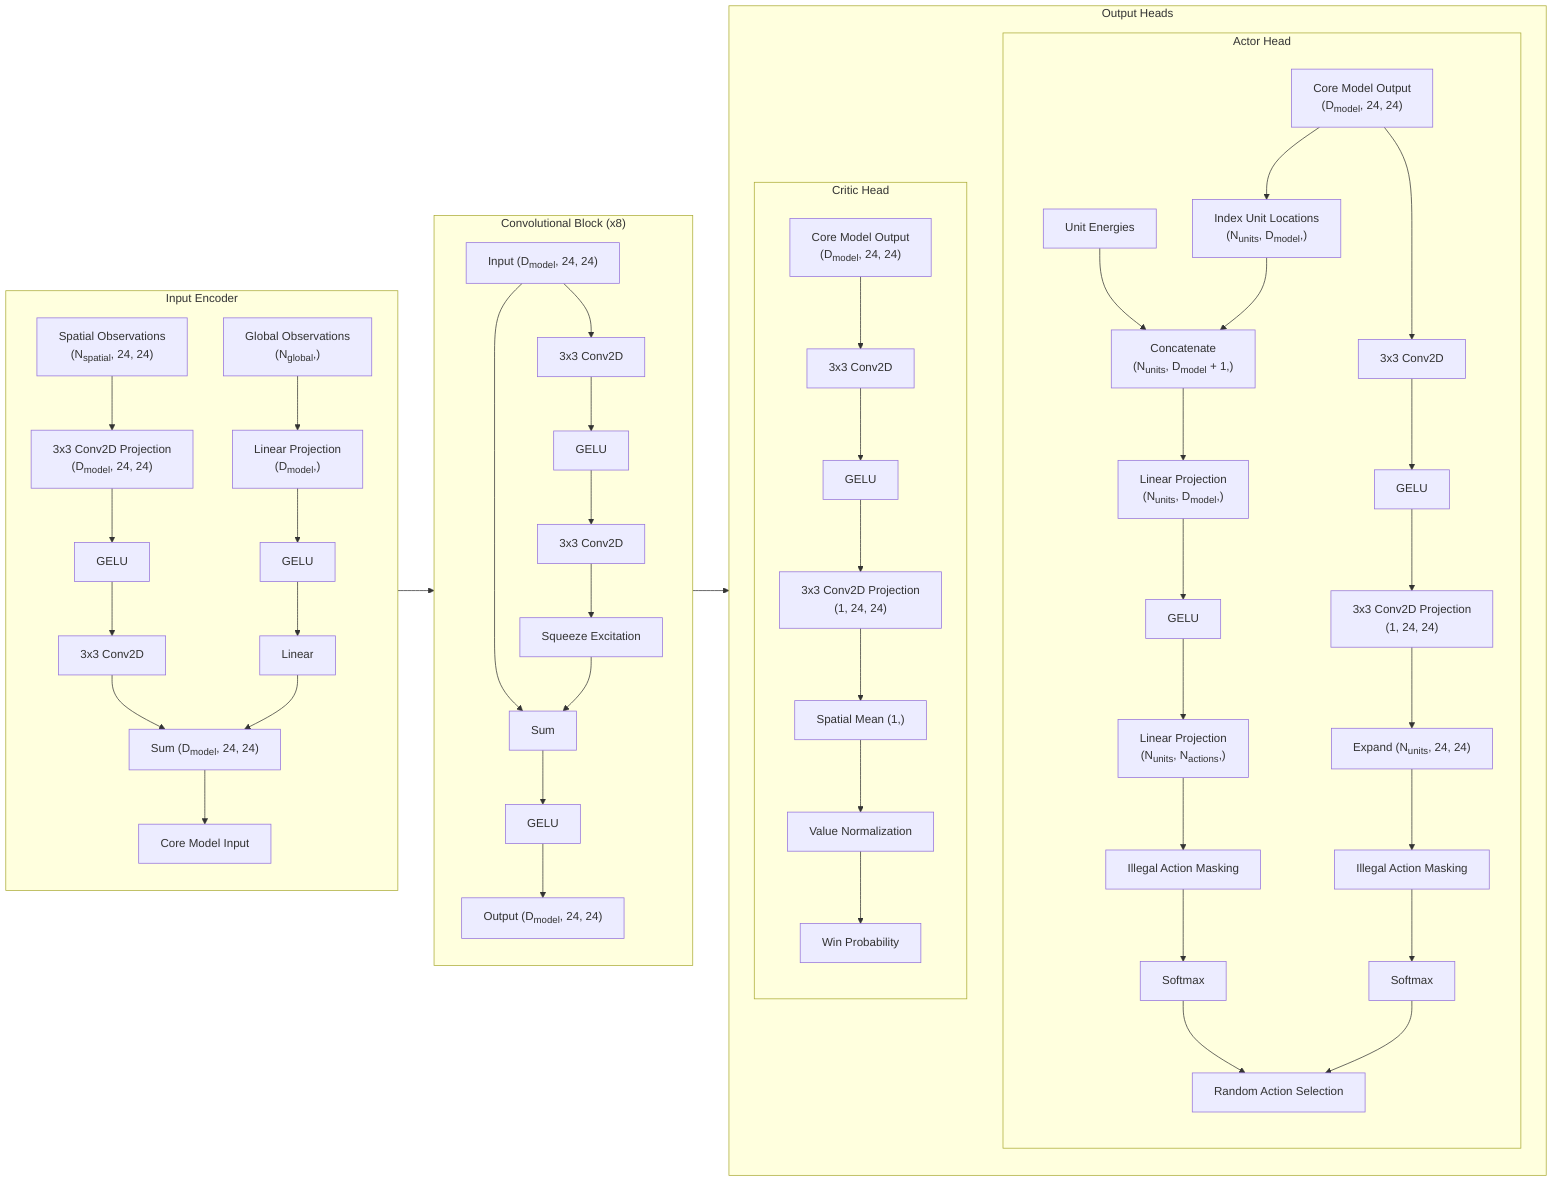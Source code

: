 flowchart LR
    subgraph input_encoder[Input Encoder]
        direction TB
        spatial_in["Spatial Observations\n (N<sub>spatial</sub>, 24, 24)"] --> conv_s1["3x3 Conv2D Projection\n (D<sub>model</sub>, 24, 24)"]
        conv_s1 --> s_act[GELU]
        s_act --> conv_s2[3x3 Conv2D]
        conv_s2 --> in_sum["Sum (D<sub>model</sub>, 24, 24)"]
        global_in["Global Observations\n (N<sub>global</sub>,)"] --> lin_g1["Linear Projection\n (D<sub>model</sub>,)"]
        lin_g1 --> g_act[GELU]
        g_act --> lin_g2[Linear]
        lin_g2 --> in_sum
        in_sum --> core_model_in[Core Model Input]
    end

    subgraph conv_block["Convolutional Block (x8)"]
        direction TB
        input["Input (D<sub>model</sub>, 24, 24)"] --> conv_sum[Sum]
        input --> conv1[3x3 Conv2D]
        conv1 --> act1[GELU]
        act1 --> conv2[3x3 Conv2D]
        conv2 --> se[Squeeze Excitation]
        se --> conv_sum
        conv_sum --> act2[GELU]
        act2 --> out_block["Output (D<sub>model</sub>, 24, 24)"]
    end

    subgraph output_heads[Output Heads]
        direction TB
        subgraph actor_head[Actor Head]
            direction TB
            unit_energies[Unit Energies] --> actor_concat["Concatenate\n (N<sub>units</sub>, D<sub>model</sub> + 1,)"]
            core_model_actor_out["Core Model Output\n (D<sub>model</sub>, 24, 24)"] --> actor_index["Index Unit Locations\n (N<sub>units</sub>, D<sub>model</sub>,)"]
            actor_index --> actor_concat
            actor_concat --> actor_lin1["Linear Projection\n (N<sub>units</sub>, D<sub>model</sub>,)"]
            actor_lin1 --> main_actor_act[GELU]
            main_actor_act --> actor_lin2["Linear Projection\n (N<sub>units</sub>, N<sub>actions</sub>,)"]
            actor_lin2 --> main_actor_mask[Illegal Action Masking]
            main_actor_mask --> main_actor_softmax[Softmax]
            main_actor_softmax --> actions_output[Random Action Selection]

            core_model_actor_out --> actor_conv1[3x3 Conv2D]
            actor_conv1 --> sap_actor_act[GELU]
            sap_actor_act --> actor_conv2["3x3 Conv2D Projection\n (1, 24, 24)"]
            actor_conv2 --> sap_actor_expand["Expand (N<sub>units</sub>, 24, 24)"]
            sap_actor_expand --> sap_actor_mask[Illegal Action Masking]
            sap_actor_mask --> sap_actor_softmax[Softmax]
            sap_actor_softmax --> actions_output
        end

        subgraph critic_head[Critic Head]
            direction TB
            core_model_critic_out["Core Model Output\n (D<sub>model</sub>, 24, 24)"] --> critic_conv1[3x3 Conv2D]
            critic_conv1 --> critic_act[GELU]
            critic_act --> critic_conv2["3x3 Conv2D Projection\n (1, 24, 24)"]
            critic_conv2 --> critic_mean["Spatial Mean (1,)"]
            critic_mean --> critic_post[Value Normalization]
            critic_post --> critic_output["Win Probability"]
        end
    end

    input_encoder --> conv_block
    conv_block --> output_heads
